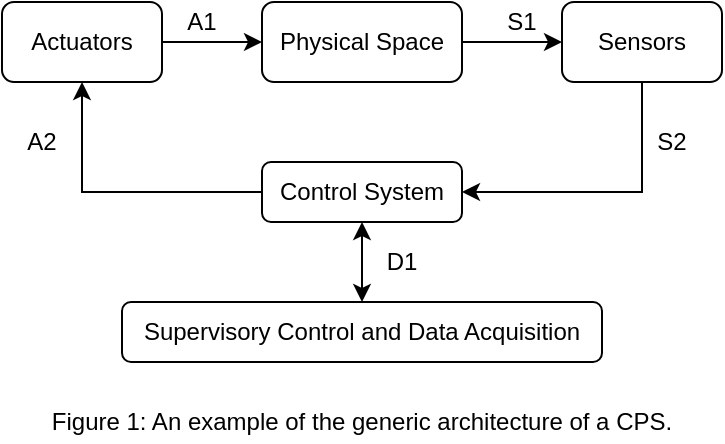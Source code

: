 <mxfile version="13.8.7" type="github">
  <diagram id="Rgx5twtHTR_NWmaQQf86" name="Page-1">
    <mxGraphModel dx="780" dy="1122" grid="1" gridSize="10" guides="1" tooltips="1" connect="1" arrows="1" fold="1" page="1" pageScale="1" pageWidth="850" pageHeight="1100" math="0" shadow="0">
      <root>
        <mxCell id="0" />
        <mxCell id="1" parent="0" />
        <mxCell id="ci3K_5lsng6wneFuThNg-7" style="edgeStyle=orthogonalEdgeStyle;rounded=0;orthogonalLoop=1;jettySize=auto;html=1;exitX=1;exitY=0.5;exitDx=0;exitDy=0;" parent="1" source="ci3K_5lsng6wneFuThNg-1" target="ci3K_5lsng6wneFuThNg-2" edge="1">
          <mxGeometry relative="1" as="geometry" />
        </mxCell>
        <mxCell id="ci3K_5lsng6wneFuThNg-1" value="&lt;div align=&quot;center&quot;&gt;Actuators&lt;/div&gt;" style="rounded=1;whiteSpace=wrap;html=1;align=center;" parent="1" vertex="1">
          <mxGeometry x="80" y="80" width="80" height="40" as="geometry" />
        </mxCell>
        <mxCell id="ci3K_5lsng6wneFuThNg-8" style="edgeStyle=orthogonalEdgeStyle;rounded=0;orthogonalLoop=1;jettySize=auto;html=1;exitX=1;exitY=0.5;exitDx=0;exitDy=0;entryX=0;entryY=0.5;entryDx=0;entryDy=0;" parent="1" source="ci3K_5lsng6wneFuThNg-2" target="ci3K_5lsng6wneFuThNg-3" edge="1">
          <mxGeometry relative="1" as="geometry" />
        </mxCell>
        <mxCell id="ci3K_5lsng6wneFuThNg-2" value="Physical Space" style="rounded=1;whiteSpace=wrap;html=1;align=center;" parent="1" vertex="1">
          <mxGeometry x="210" y="80" width="100" height="40" as="geometry" />
        </mxCell>
        <mxCell id="ci3K_5lsng6wneFuThNg-9" style="edgeStyle=orthogonalEdgeStyle;rounded=0;orthogonalLoop=1;jettySize=auto;html=1;exitX=0.5;exitY=1;exitDx=0;exitDy=0;entryX=1;entryY=0.5;entryDx=0;entryDy=0;" parent="1" source="ci3K_5lsng6wneFuThNg-3" target="ci3K_5lsng6wneFuThNg-5" edge="1">
          <mxGeometry relative="1" as="geometry" />
        </mxCell>
        <mxCell id="ci3K_5lsng6wneFuThNg-3" value="&lt;div&gt;Sensors&lt;/div&gt;" style="rounded=1;whiteSpace=wrap;html=1;align=center;" parent="1" vertex="1">
          <mxGeometry x="360" y="80" width="80" height="40" as="geometry" />
        </mxCell>
        <mxCell id="ci3K_5lsng6wneFuThNg-6" style="edgeStyle=orthogonalEdgeStyle;rounded=0;orthogonalLoop=1;jettySize=auto;html=1;exitX=0;exitY=0.5;exitDx=0;exitDy=0;entryX=0.5;entryY=1;entryDx=0;entryDy=0;" parent="1" source="ci3K_5lsng6wneFuThNg-5" target="ci3K_5lsng6wneFuThNg-1" edge="1">
          <mxGeometry relative="1" as="geometry" />
        </mxCell>
        <mxCell id="ci3K_5lsng6wneFuThNg-15" style="edgeStyle=orthogonalEdgeStyle;rounded=0;orthogonalLoop=1;jettySize=auto;html=1;exitX=0.5;exitY=1;exitDx=0;exitDy=0;entryX=0.5;entryY=0;entryDx=0;entryDy=0;startArrow=classic;startFill=1;" parent="1" source="ci3K_5lsng6wneFuThNg-5" target="ci3K_5lsng6wneFuThNg-14" edge="1">
          <mxGeometry relative="1" as="geometry" />
        </mxCell>
        <mxCell id="ci3K_5lsng6wneFuThNg-5" value="Control System" style="rounded=1;whiteSpace=wrap;html=1;align=center;" parent="1" vertex="1">
          <mxGeometry x="210" y="160" width="100" height="30" as="geometry" />
        </mxCell>
        <mxCell id="ci3K_5lsng6wneFuThNg-10" value="A1" style="text;html=1;strokeColor=none;fillColor=none;align=center;verticalAlign=middle;whiteSpace=wrap;rounded=0;" parent="1" vertex="1">
          <mxGeometry x="170" y="80" width="20" height="20" as="geometry" />
        </mxCell>
        <mxCell id="ci3K_5lsng6wneFuThNg-11" value="S1" style="text;html=1;strokeColor=none;fillColor=none;align=center;verticalAlign=middle;whiteSpace=wrap;rounded=0;" parent="1" vertex="1">
          <mxGeometry x="330" y="80" width="20" height="20" as="geometry" />
        </mxCell>
        <mxCell id="ci3K_5lsng6wneFuThNg-12" value="S2" style="text;html=1;strokeColor=none;fillColor=none;align=center;verticalAlign=middle;whiteSpace=wrap;rounded=0;" parent="1" vertex="1">
          <mxGeometry x="405" y="140" width="20" height="20" as="geometry" />
        </mxCell>
        <mxCell id="ci3K_5lsng6wneFuThNg-13" value="&lt;div&gt;A2&lt;/div&gt;" style="text;html=1;strokeColor=none;fillColor=none;align=center;verticalAlign=middle;whiteSpace=wrap;rounded=0;" parent="1" vertex="1">
          <mxGeometry x="90" y="140" width="20" height="20" as="geometry" />
        </mxCell>
        <mxCell id="ci3K_5lsng6wneFuThNg-14" value="&lt;div&gt;Supervisory Control and Data Acquisition&lt;/div&gt;" style="rounded=1;whiteSpace=wrap;html=1;align=center;" parent="1" vertex="1">
          <mxGeometry x="140" y="230" width="240" height="30" as="geometry" />
        </mxCell>
        <mxCell id="ci3K_5lsng6wneFuThNg-16" value="D1" style="text;html=1;strokeColor=none;fillColor=none;align=center;verticalAlign=middle;whiteSpace=wrap;rounded=0;" parent="1" vertex="1">
          <mxGeometry x="270" y="200" width="20" height="20" as="geometry" />
        </mxCell>
        <mxCell id="ci3K_5lsng6wneFuThNg-17" value="Figure 1: An example of the generic architecture of a CPS." style="text;html=1;strokeColor=none;fillColor=none;align=center;verticalAlign=middle;whiteSpace=wrap;rounded=0;" parent="1" vertex="1">
          <mxGeometry x="80" y="280" width="360" height="20" as="geometry" />
        </mxCell>
      </root>
    </mxGraphModel>
  </diagram>
</mxfile>
